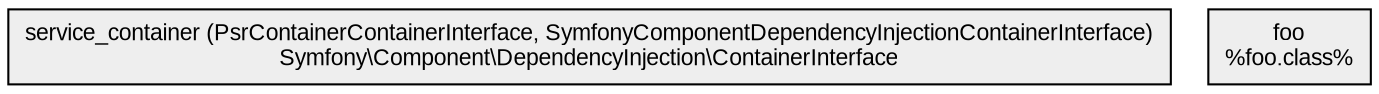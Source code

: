 digraph sc {
  ratio="compress"
  node [fontsize="11" fontname="Arial" shape="record"];
  edge [fontsize="9" fontname="Arial" color="grey" arrowhead="open" arrowsize="0.5"];

  node_service_container [label="service_container (Psr\Container\ContainerInterface, Symfony\Component\DependencyInjection\ContainerInterface)\nSymfony\\Component\\DependencyInjection\\ContainerInterface\n", shape=record, fillcolor="#eeeeee", style="filled"];
  node_foo [label="foo\n%foo.class%\n", shape=record, fillcolor="#eeeeee", style="filled"];
}
